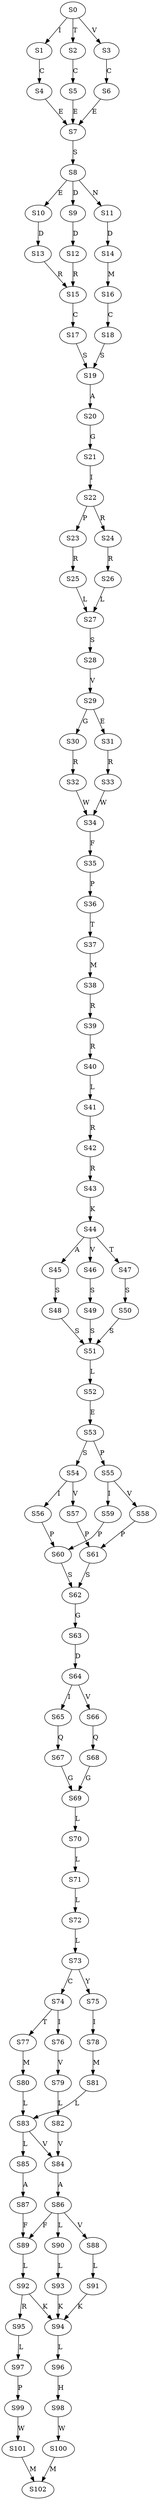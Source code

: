 strict digraph  {
	S0 -> S1 [ label = I ];
	S0 -> S2 [ label = T ];
	S0 -> S3 [ label = V ];
	S1 -> S4 [ label = C ];
	S2 -> S5 [ label = C ];
	S3 -> S6 [ label = C ];
	S4 -> S7 [ label = E ];
	S5 -> S7 [ label = E ];
	S6 -> S7 [ label = E ];
	S7 -> S8 [ label = S ];
	S8 -> S9 [ label = D ];
	S8 -> S10 [ label = E ];
	S8 -> S11 [ label = N ];
	S9 -> S12 [ label = D ];
	S10 -> S13 [ label = D ];
	S11 -> S14 [ label = D ];
	S12 -> S15 [ label = R ];
	S13 -> S15 [ label = R ];
	S14 -> S16 [ label = M ];
	S15 -> S17 [ label = C ];
	S16 -> S18 [ label = C ];
	S17 -> S19 [ label = S ];
	S18 -> S19 [ label = S ];
	S19 -> S20 [ label = A ];
	S20 -> S21 [ label = G ];
	S21 -> S22 [ label = I ];
	S22 -> S23 [ label = P ];
	S22 -> S24 [ label = R ];
	S23 -> S25 [ label = R ];
	S24 -> S26 [ label = R ];
	S25 -> S27 [ label = L ];
	S26 -> S27 [ label = L ];
	S27 -> S28 [ label = S ];
	S28 -> S29 [ label = V ];
	S29 -> S30 [ label = G ];
	S29 -> S31 [ label = E ];
	S30 -> S32 [ label = R ];
	S31 -> S33 [ label = R ];
	S32 -> S34 [ label = W ];
	S33 -> S34 [ label = W ];
	S34 -> S35 [ label = F ];
	S35 -> S36 [ label = P ];
	S36 -> S37 [ label = T ];
	S37 -> S38 [ label = M ];
	S38 -> S39 [ label = R ];
	S39 -> S40 [ label = R ];
	S40 -> S41 [ label = L ];
	S41 -> S42 [ label = R ];
	S42 -> S43 [ label = R ];
	S43 -> S44 [ label = K ];
	S44 -> S45 [ label = A ];
	S44 -> S46 [ label = V ];
	S44 -> S47 [ label = T ];
	S45 -> S48 [ label = S ];
	S46 -> S49 [ label = S ];
	S47 -> S50 [ label = S ];
	S48 -> S51 [ label = S ];
	S49 -> S51 [ label = S ];
	S50 -> S51 [ label = S ];
	S51 -> S52 [ label = L ];
	S52 -> S53 [ label = E ];
	S53 -> S54 [ label = S ];
	S53 -> S55 [ label = P ];
	S54 -> S56 [ label = I ];
	S54 -> S57 [ label = V ];
	S55 -> S58 [ label = V ];
	S55 -> S59 [ label = I ];
	S56 -> S60 [ label = P ];
	S57 -> S61 [ label = P ];
	S58 -> S61 [ label = P ];
	S59 -> S60 [ label = P ];
	S60 -> S62 [ label = S ];
	S61 -> S62 [ label = S ];
	S62 -> S63 [ label = G ];
	S63 -> S64 [ label = D ];
	S64 -> S65 [ label = I ];
	S64 -> S66 [ label = V ];
	S65 -> S67 [ label = Q ];
	S66 -> S68 [ label = Q ];
	S67 -> S69 [ label = G ];
	S68 -> S69 [ label = G ];
	S69 -> S70 [ label = L ];
	S70 -> S71 [ label = L ];
	S71 -> S72 [ label = L ];
	S72 -> S73 [ label = L ];
	S73 -> S74 [ label = C ];
	S73 -> S75 [ label = Y ];
	S74 -> S76 [ label = I ];
	S74 -> S77 [ label = T ];
	S75 -> S78 [ label = I ];
	S76 -> S79 [ label = V ];
	S77 -> S80 [ label = M ];
	S78 -> S81 [ label = M ];
	S79 -> S82 [ label = L ];
	S80 -> S83 [ label = L ];
	S81 -> S83 [ label = L ];
	S82 -> S84 [ label = V ];
	S83 -> S84 [ label = V ];
	S83 -> S85 [ label = L ];
	S84 -> S86 [ label = A ];
	S85 -> S87 [ label = A ];
	S86 -> S88 [ label = V ];
	S86 -> S89 [ label = F ];
	S86 -> S90 [ label = L ];
	S87 -> S89 [ label = F ];
	S88 -> S91 [ label = L ];
	S89 -> S92 [ label = L ];
	S90 -> S93 [ label = L ];
	S91 -> S94 [ label = K ];
	S92 -> S95 [ label = R ];
	S92 -> S94 [ label = K ];
	S93 -> S94 [ label = K ];
	S94 -> S96 [ label = L ];
	S95 -> S97 [ label = L ];
	S96 -> S98 [ label = H ];
	S97 -> S99 [ label = P ];
	S98 -> S100 [ label = W ];
	S99 -> S101 [ label = W ];
	S100 -> S102 [ label = M ];
	S101 -> S102 [ label = M ];
}
